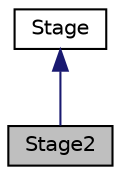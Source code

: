 digraph "Stage2"
{
 // LATEX_PDF_SIZE
  edge [fontname="Helvetica",fontsize="10",labelfontname="Helvetica",labelfontsize="10"];
  node [fontname="Helvetica",fontsize="10",shape=record];
  Node1 [label="Stage2",height=0.2,width=0.4,color="black", fillcolor="grey75", style="filled", fontcolor="black",tooltip="A concrete stage class."];
  Node2 -> Node1 [dir="back",color="midnightblue",fontsize="10",style="solid",fontname="Helvetica"];
  Node2 [label="Stage",height=0.2,width=0.4,color="black", fillcolor="white", style="filled",URL="$classStage.html",tooltip=" "];
}
